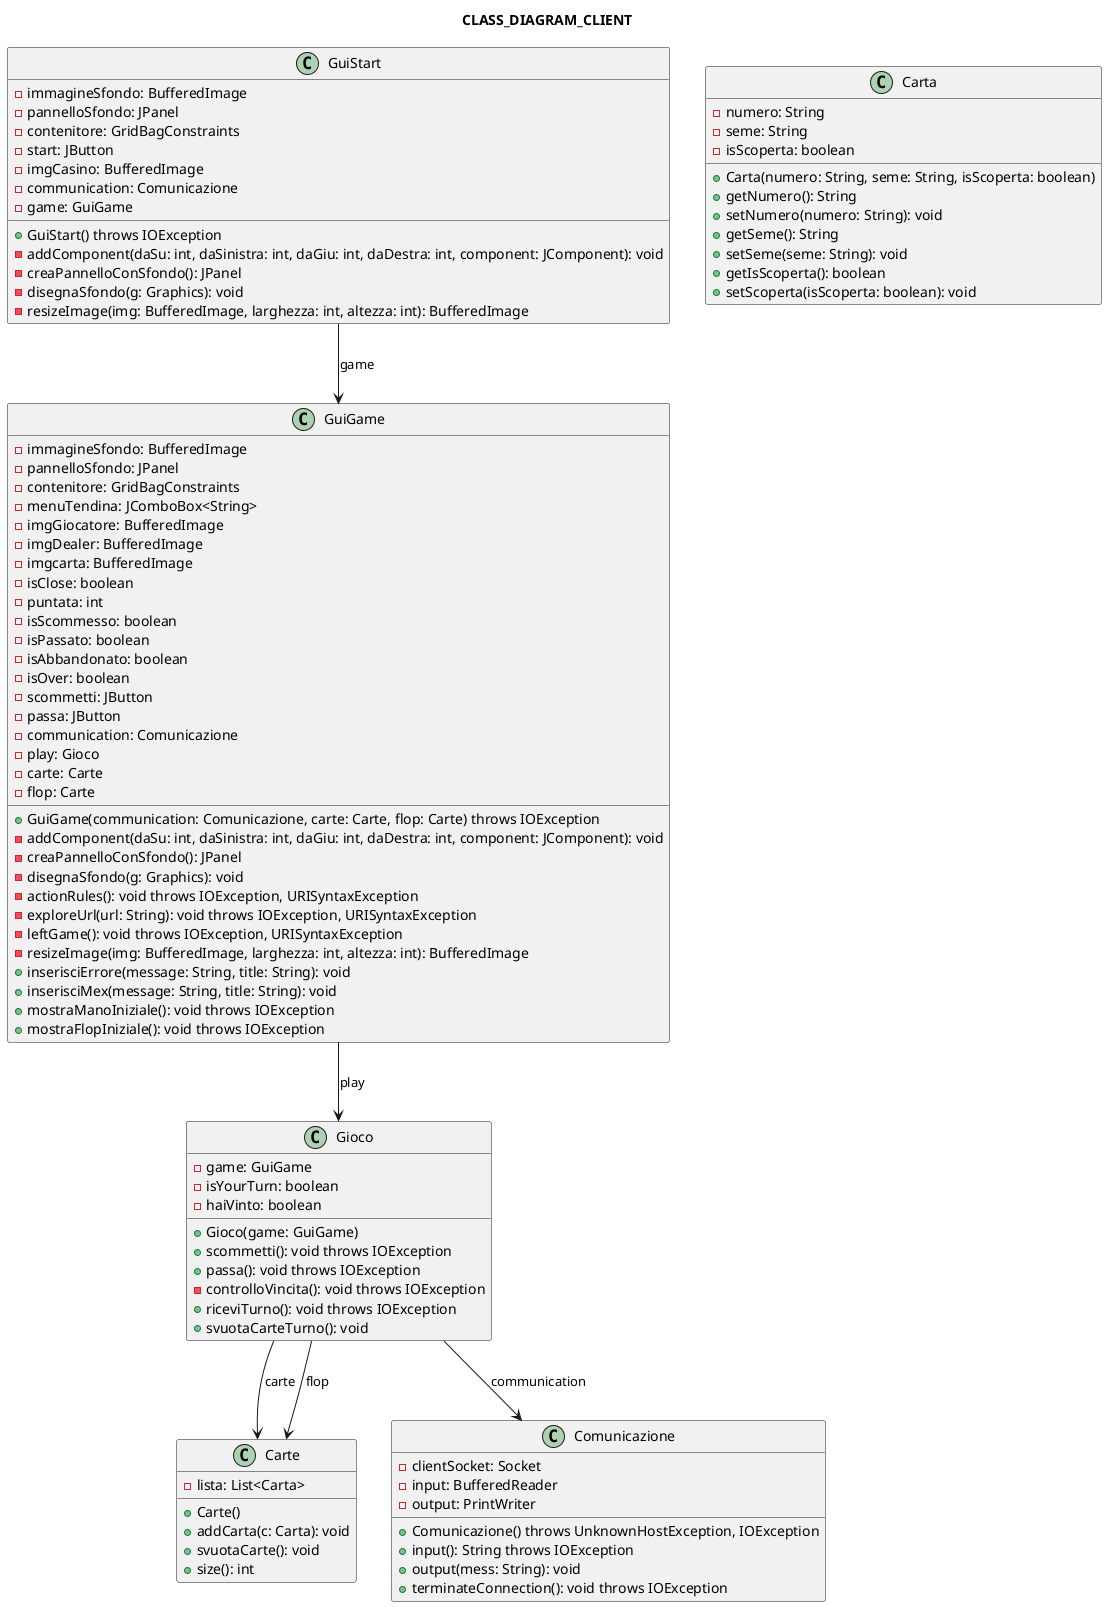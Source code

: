 @startuml CLASS_DIAGRAM_CLIENT

title CLASS_DIAGRAM_CLIENT

class Carte {
  - lista: List<Carta>

  + Carte()
  + addCarta(c: Carta): void
  + svuotaCarte(): void
  + size(): int
}

class Carta {
  - numero: String
  - seme: String
  - isScoperta: boolean

  + Carta(numero: String, seme: String, isScoperta: boolean)
  + getNumero(): String
  + setNumero(numero: String): void
  + getSeme(): String
  + setSeme(seme: String): void
  + getIsScoperta(): boolean
  + setScoperta(isScoperta: boolean): void
}

class Comunicazione {
  - clientSocket: Socket
  - input: BufferedReader
  - output: PrintWriter

  + Comunicazione() throws UnknownHostException, IOException
  + input(): String throws IOException
  + output(mess: String): void
  + terminateConnection(): void throws IOException
}

class Gioco {
  - game: GuiGame
  - isYourTurn: boolean
  - haiVinto: boolean

  + Gioco(game: GuiGame)
  + scommetti(): void throws IOException
  + passa(): void throws IOException
  - controlloVincita(): void throws IOException
  + riceviTurno(): void throws IOException
  + svuotaCarteTurno(): void
}

class GuiGame {
  - immagineSfondo: BufferedImage
  - pannelloSfondo: JPanel
  - contenitore: GridBagConstraints
  - menuTendina: JComboBox<String>
  - imgGiocatore: BufferedImage
  - imgDealer: BufferedImage
  - imgcarta: BufferedImage
  - isClose: boolean
  - puntata: int
  - isScommesso: boolean
  - isPassato: boolean
  - isAbbandonato: boolean
  - isOver: boolean
  - scommetti: JButton
  - passa: JButton
  - communication: Comunicazione
  - play: Gioco
  - carte: Carte
  - flop: Carte

  + GuiGame(communication: Comunicazione, carte: Carte, flop: Carte) throws IOException
  - addComponent(daSu: int, daSinistra: int, daGiu: int, daDestra: int, component: JComponent): void
  - creaPannelloConSfondo(): JPanel
  - disegnaSfondo(g: Graphics): void
  - actionRules(): void throws IOException, URISyntaxException
  - exploreUrl(url: String): void throws IOException, URISyntaxException
  - leftGame(): void throws IOException, URISyntaxException
  - resizeImage(img: BufferedImage, larghezza: int, altezza: int): BufferedImage
  + inserisciErrore(message: String, title: String): void
  + inserisciMex(message: String, title: String): void
  + mostraManoIniziale(): void throws IOException
  + mostraFlopIniziale(): void throws IOException
}

class GuiStart {
  - immagineSfondo: BufferedImage
  - pannelloSfondo: JPanel
  - contenitore: GridBagConstraints
  - start: JButton
  - imgCasino: BufferedImage
  - communication: Comunicazione
  - game: GuiGame

  + GuiStart() throws IOException
  - addComponent(daSu: int, daSinistra: int, daGiu: int, daDestra: int, component: JComponent): void
  - creaPannelloConSfondo(): JPanel
  - disegnaSfondo(g: Graphics): void
  - resizeImage(img: BufferedImage, larghezza: int, altezza: int): BufferedImage
}

GuiStart --> GuiGame: game
GuiGame --> Gioco: play
Gioco --> Comunicazione: communication
Gioco --> Carte: carte
Gioco --> Carte: flop

@enduml
